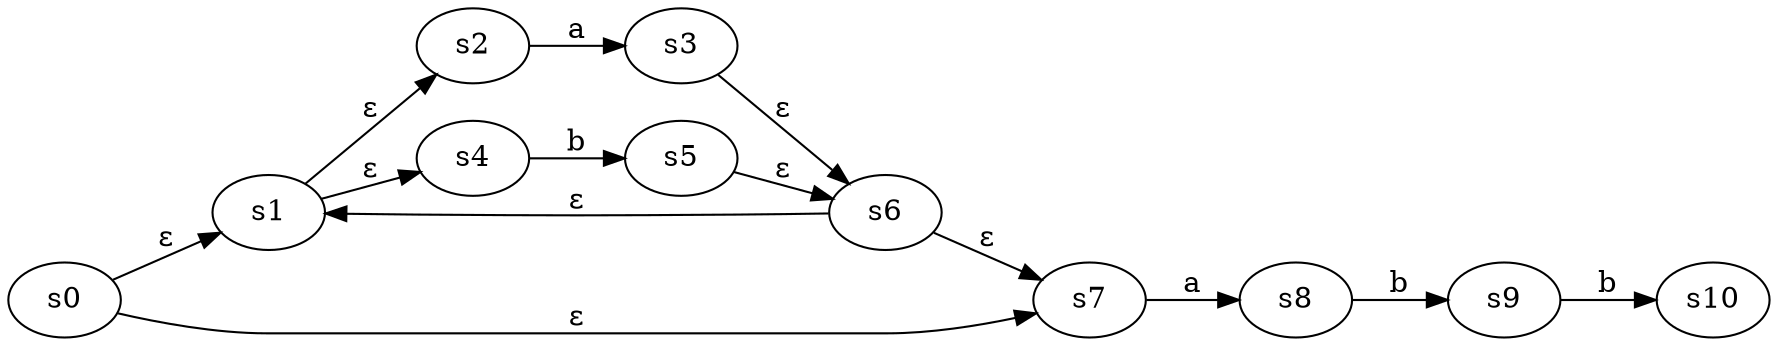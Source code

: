 digraph {
  rankdir=LR;
  s0 -> s1 [label="&epsilon;"];
  s1 -> s2 [label="&epsilon;"];
  s2 -> s3 [label="a"];
  s1 -> s4 [label="&epsilon;"];
  s4 -> s5 [label="b"];
  s3 -> s6 [label="&epsilon;"];
  s5 -> s6 [label="&epsilon;"];
  s6 -> s1 [label="&epsilon;"];
  s6 -> s7 [label="&epsilon;"];
  s0 -> s7 [label="&epsilon;"];
  s7 -> s8 [label="a"];
  s8 -> s9 [label="b"];
  s9 -> s10 [label="b"];
}